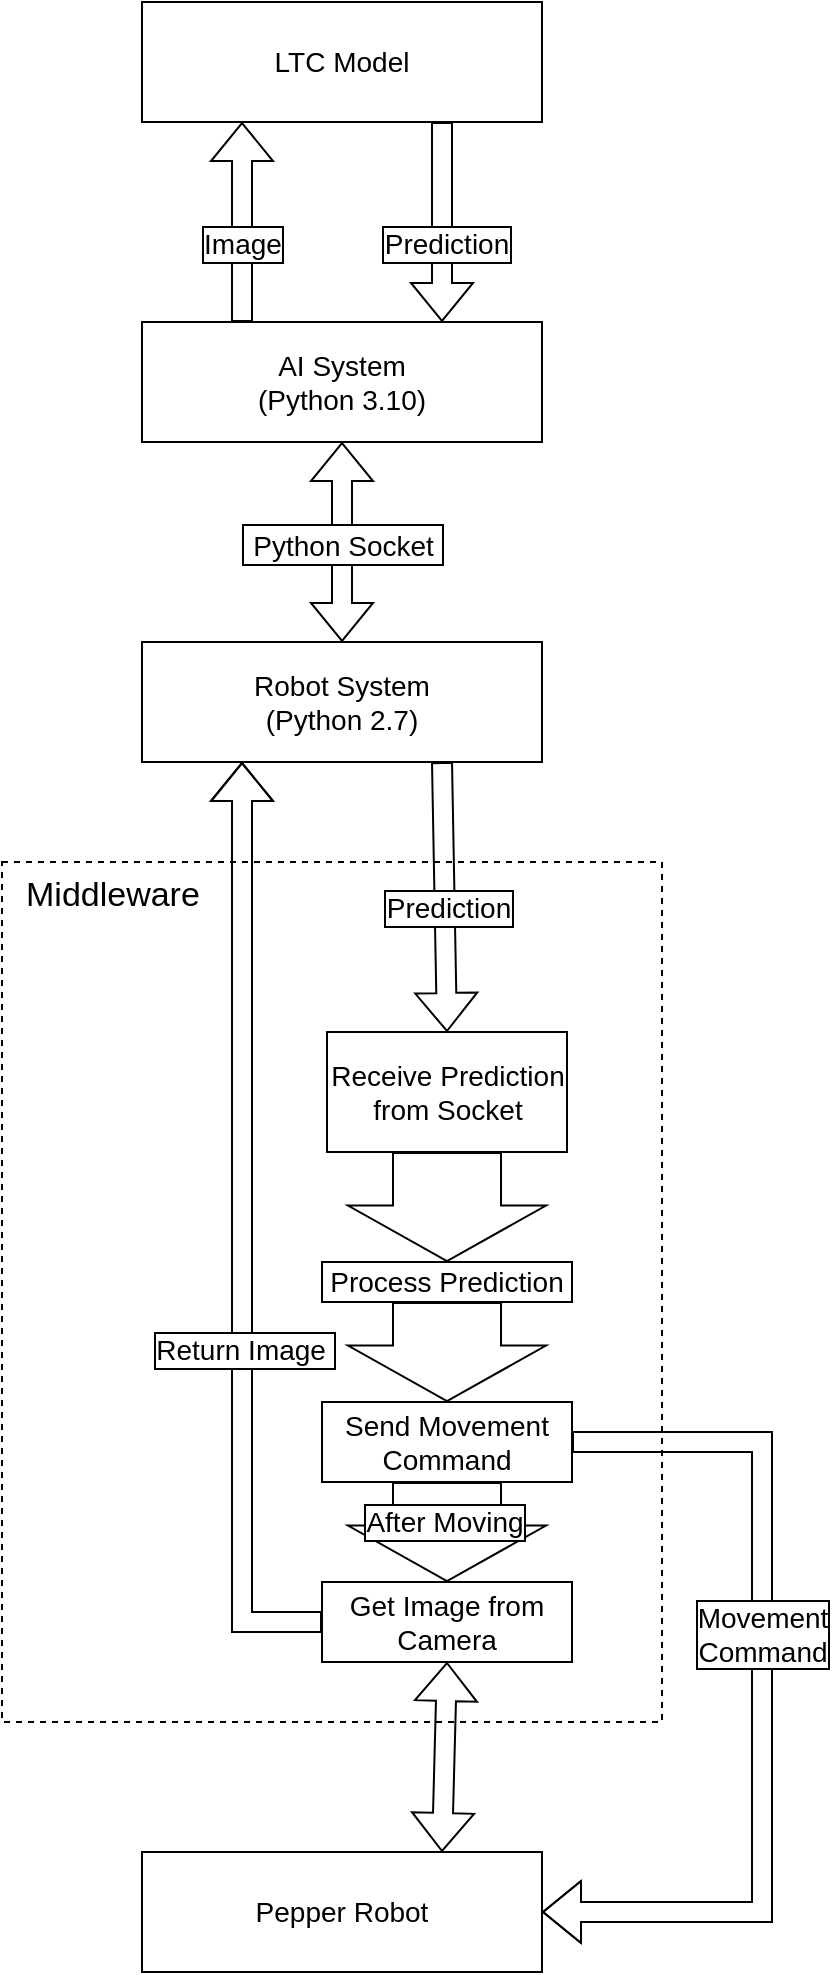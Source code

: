 <mxfile version="18.0.4"><diagram id="C5RBs43oDa-KdzZeNtuy" name="Page-1"><mxGraphModel dx="1422" dy="780" grid="1" gridSize="10" guides="1" tooltips="1" connect="1" arrows="1" fold="1" page="1" pageScale="1" pageWidth="827" pageHeight="1169" math="0" shadow="0"><root><mxCell id="WIyWlLk6GJQsqaUBKTNV-0"/><mxCell id="WIyWlLk6GJQsqaUBKTNV-1" parent="WIyWlLk6GJQsqaUBKTNV-0"/><mxCell id="auwOAoG-vqR9oQTaS_L3-19" value="Middleware" style="rounded=0;whiteSpace=wrap;html=1;labelBorderColor=none;fontSize=17;dashed=1;fillColor=default;strokeWidth=1;align=left;verticalAlign=top;spacingTop=0;spacingLeft=10;" vertex="1" parent="WIyWlLk6GJQsqaUBKTNV-1"><mxGeometry x="210" y="460" width="330" height="430" as="geometry"/></mxCell><mxCell id="auwOAoG-vqR9oQTaS_L3-0" value="&lt;div&gt;&lt;font style=&quot;font-size: 14px;&quot;&gt;Robot System&lt;/font&gt;&lt;/div&gt;&lt;div&gt;&lt;font style=&quot;font-size: 14px;&quot;&gt;(Python 2.7)&lt;br&gt;&lt;/font&gt;&lt;/div&gt;" style="rounded=0;whiteSpace=wrap;html=1;" vertex="1" parent="WIyWlLk6GJQsqaUBKTNV-1"><mxGeometry x="280" y="350" width="200" height="60" as="geometry"/></mxCell><mxCell id="auwOAoG-vqR9oQTaS_L3-1" value="&lt;div style=&quot;font-size: 14px;&quot;&gt;&lt;font style=&quot;font-size: 14px;&quot;&gt;AI System&lt;/font&gt;&lt;font style=&quot;font-size: 14px;&quot;&gt;&lt;br&gt;&lt;/font&gt;&lt;/div&gt;&lt;div style=&quot;font-size: 14px;&quot;&gt;&lt;font style=&quot;font-size: 14px;&quot;&gt;(Python 3.10)&lt;/font&gt;&lt;/div&gt;" style="rounded=0;whiteSpace=wrap;html=1;" vertex="1" parent="WIyWlLk6GJQsqaUBKTNV-1"><mxGeometry x="280" y="190" width="200" height="60" as="geometry"/></mxCell><mxCell id="auwOAoG-vqR9oQTaS_L3-2" value="" style="shape=flexArrow;endArrow=classic;startArrow=classic;html=1;rounded=0;entryX=0.5;entryY=1;entryDx=0;entryDy=0;exitX=0.5;exitY=0;exitDx=0;exitDy=0;" edge="1" parent="WIyWlLk6GJQsqaUBKTNV-1" source="auwOAoG-vqR9oQTaS_L3-0" target="auwOAoG-vqR9oQTaS_L3-1"><mxGeometry width="100" height="100" relative="1" as="geometry"><mxPoint x="341" y="420" as="sourcePoint"/><mxPoint x="441" y="320" as="targetPoint"/></mxGeometry></mxCell><mxCell id="auwOAoG-vqR9oQTaS_L3-3" value="&amp;nbsp;&lt;font style=&quot;font-size: 14px;&quot;&gt;Python Socket&amp;nbsp; &lt;br&gt;&lt;/font&gt;" style="edgeLabel;html=1;align=center;verticalAlign=middle;resizable=0;points=[];fontSize=16;labelBorderColor=default;" vertex="1" connectable="0" parent="auwOAoG-vqR9oQTaS_L3-2"><mxGeometry x="-0.207" relative="1" as="geometry"><mxPoint y="-10" as="offset"/></mxGeometry></mxCell><mxCell id="auwOAoG-vqR9oQTaS_L3-4" value="Pepper Robot" style="rounded=0;whiteSpace=wrap;html=1;labelBorderColor=none;fontSize=14;" vertex="1" parent="WIyWlLk6GJQsqaUBKTNV-1"><mxGeometry x="280" y="955" width="200" height="60" as="geometry"/></mxCell><mxCell id="auwOAoG-vqR9oQTaS_L3-5" value="&lt;div&gt;LTC Model&lt;/div&gt;" style="rounded=0;whiteSpace=wrap;html=1;labelBorderColor=none;fontSize=14;" vertex="1" parent="WIyWlLk6GJQsqaUBKTNV-1"><mxGeometry x="280" y="30" width="200" height="60" as="geometry"/></mxCell><mxCell id="auwOAoG-vqR9oQTaS_L3-6" value="" style="shape=flexArrow;endArrow=classic;html=1;rounded=0;fontSize=14;entryX=0.25;entryY=1;entryDx=0;entryDy=0;exitX=0.25;exitY=0;exitDx=0;exitDy=0;" edge="1" parent="WIyWlLk6GJQsqaUBKTNV-1" source="auwOAoG-vqR9oQTaS_L3-1" target="auwOAoG-vqR9oQTaS_L3-5"><mxGeometry width="50" height="50" relative="1" as="geometry"><mxPoint x="290" y="170" as="sourcePoint"/><mxPoint x="340" y="120" as="targetPoint"/><Array as="points"/></mxGeometry></mxCell><mxCell id="auwOAoG-vqR9oQTaS_L3-7" value="Image" style="edgeLabel;html=1;align=center;verticalAlign=middle;resizable=0;points=[];fontSize=14;labelBorderColor=default;" vertex="1" connectable="0" parent="auwOAoG-vqR9oQTaS_L3-6"><mxGeometry x="-0.22" y="-4" relative="1" as="geometry"><mxPoint x="-4" as="offset"/></mxGeometry></mxCell><mxCell id="auwOAoG-vqR9oQTaS_L3-8" value="" style="shape=flexArrow;endArrow=classic;html=1;rounded=0;fontSize=14;entryX=0.75;entryY=0;entryDx=0;entryDy=0;exitX=0.75;exitY=1;exitDx=0;exitDy=0;" edge="1" parent="WIyWlLk6GJQsqaUBKTNV-1" source="auwOAoG-vqR9oQTaS_L3-5" target="auwOAoG-vqR9oQTaS_L3-1"><mxGeometry width="50" height="50" relative="1" as="geometry"><mxPoint x="420" y="160" as="sourcePoint"/><mxPoint x="470" y="110" as="targetPoint"/></mxGeometry></mxCell><mxCell id="auwOAoG-vqR9oQTaS_L3-9" value="Prediction" style="edgeLabel;html=1;align=center;verticalAlign=middle;resizable=0;points=[];fontSize=14;labelBorderColor=default;" vertex="1" connectable="0" parent="auwOAoG-vqR9oQTaS_L3-8"><mxGeometry x="0.22" y="2" relative="1" as="geometry"><mxPoint as="offset"/></mxGeometry></mxCell><mxCell id="auwOAoG-vqR9oQTaS_L3-11" value="" style="shape=flexArrow;endArrow=classic;html=1;rounded=0;fontSize=14;entryX=0.25;entryY=1;entryDx=0;entryDy=0;exitX=0;exitY=0.5;exitDx=0;exitDy=0;" edge="1" parent="WIyWlLk6GJQsqaUBKTNV-1" source="auwOAoG-vqR9oQTaS_L3-25" target="auwOAoG-vqR9oQTaS_L3-0"><mxGeometry width="50" height="50" relative="1" as="geometry"><mxPoint x="329.92" y="508.08" as="sourcePoint"/><mxPoint x="340" y="430" as="targetPoint"/><Array as="points"><mxPoint x="330" y="840"/></Array></mxGeometry></mxCell><mxCell id="auwOAoG-vqR9oQTaS_L3-12" value="Return Image&amp;nbsp; " style="edgeLabel;html=1;align=center;verticalAlign=middle;resizable=0;points=[];fontSize=14;labelBorderColor=default;" vertex="1" connectable="0" parent="auwOAoG-vqR9oQTaS_L3-11"><mxGeometry x="-0.32" y="-1" relative="1" as="geometry"><mxPoint y="-16" as="offset"/></mxGeometry></mxCell><mxCell id="auwOAoG-vqR9oQTaS_L3-13" value="" style="shape=flexArrow;endArrow=classic;html=1;rounded=0;fontSize=14;exitX=0.75;exitY=1;exitDx=0;exitDy=0;entryX=0.5;entryY=0;entryDx=0;entryDy=0;" edge="1" parent="WIyWlLk6GJQsqaUBKTNV-1" source="auwOAoG-vqR9oQTaS_L3-0" target="auwOAoG-vqR9oQTaS_L3-23"><mxGeometry width="50" height="50" relative="1" as="geometry"><mxPoint x="410" y="490" as="sourcePoint"/><mxPoint x="431.2" y="511.92" as="targetPoint"/><Array as="points"/></mxGeometry></mxCell><mxCell id="auwOAoG-vqR9oQTaS_L3-14" value="&lt;div&gt;Prediction&lt;/div&gt;" style="edgeLabel;html=1;align=center;verticalAlign=middle;resizable=0;points=[];fontSize=14;labelBorderColor=default;" vertex="1" connectable="0" parent="auwOAoG-vqR9oQTaS_L3-13"><mxGeometry x="0.28" y="1" relative="1" as="geometry"><mxPoint y="-14" as="offset"/></mxGeometry></mxCell><mxCell id="auwOAoG-vqR9oQTaS_L3-15" value="" style="shape=flexArrow;endArrow=classic;html=1;rounded=0;fontSize=14;entryX=1;entryY=0.5;entryDx=0;entryDy=0;exitX=1;exitY=0.5;exitDx=0;exitDy=0;" edge="1" parent="WIyWlLk6GJQsqaUBKTNV-1" source="auwOAoG-vqR9oQTaS_L3-24" target="auwOAoG-vqR9oQTaS_L3-4"><mxGeometry width="50" height="50" relative="1" as="geometry"><mxPoint x="510" y="820" as="sourcePoint"/><mxPoint x="480" y="820" as="targetPoint"/><Array as="points"><mxPoint x="590" y="750"/><mxPoint x="590" y="985"/></Array></mxGeometry></mxCell><mxCell id="auwOAoG-vqR9oQTaS_L3-16" value="&lt;div&gt;Movement&lt;/div&gt;&lt;div&gt;Command&lt;/div&gt;" style="edgeLabel;html=1;align=center;verticalAlign=middle;resizable=0;points=[];fontSize=14;labelBorderColor=default;" vertex="1" connectable="0" parent="auwOAoG-vqR9oQTaS_L3-15"><mxGeometry x="-0.2" relative="1" as="geometry"><mxPoint y="15" as="offset"/></mxGeometry></mxCell><mxCell id="auwOAoG-vqR9oQTaS_L3-21" value="Process Prediction" style="rounded=0;whiteSpace=wrap;html=1;labelBorderColor=none;fontSize=14;" vertex="1" parent="WIyWlLk6GJQsqaUBKTNV-1"><mxGeometry x="370" y="660" width="125" height="20" as="geometry"/></mxCell><mxCell id="auwOAoG-vqR9oQTaS_L3-23" value="R&lt;span&gt;&lt;span data-dobid=&quot;hdw&quot;&gt;eceive&lt;/span&gt;&lt;/span&gt; Prediction from Socket" style="rounded=0;whiteSpace=wrap;html=1;labelBorderColor=none;fontSize=14;" vertex="1" parent="WIyWlLk6GJQsqaUBKTNV-1"><mxGeometry x="372.5" y="545" width="120" height="60" as="geometry"/></mxCell><mxCell id="auwOAoG-vqR9oQTaS_L3-24" value="Send Movement Command" style="rounded=0;whiteSpace=wrap;html=1;labelBorderColor=none;fontSize=14;" vertex="1" parent="WIyWlLk6GJQsqaUBKTNV-1"><mxGeometry x="370" y="730" width="125" height="40" as="geometry"/></mxCell><mxCell id="auwOAoG-vqR9oQTaS_L3-25" value="Get Image from Camera" style="rounded=0;whiteSpace=wrap;html=1;labelBorderColor=none;fontSize=14;" vertex="1" parent="WIyWlLk6GJQsqaUBKTNV-1"><mxGeometry x="370" y="820" width="125" height="40" as="geometry"/></mxCell><mxCell id="auwOAoG-vqR9oQTaS_L3-27" value="" style="shape=flexArrow;endArrow=classic;startArrow=classic;html=1;rounded=0;fontSize=14;exitX=0.75;exitY=0;exitDx=0;exitDy=0;entryX=0.5;entryY=1;entryDx=0;entryDy=0;" edge="1" parent="WIyWlLk6GJQsqaUBKTNV-1" source="auwOAoG-vqR9oQTaS_L3-4" target="auwOAoG-vqR9oQTaS_L3-25"><mxGeometry width="100" height="100" relative="1" as="geometry"><mxPoint x="290" y="865" as="sourcePoint"/><mxPoint x="470" y="890" as="targetPoint"/><Array as="points"/></mxGeometry></mxCell><mxCell id="auwOAoG-vqR9oQTaS_L3-28" value="" style="shape=flexArrow;endArrow=classic;html=1;rounded=0;fontSize=14;entryX=0.5;entryY=0;entryDx=0;entryDy=0;exitX=0.5;exitY=1;exitDx=0;exitDy=0;startWidth=84;endWidth=44;startSize=8.9;endSize=8.9;width=54;" edge="1" parent="WIyWlLk6GJQsqaUBKTNV-1" source="auwOAoG-vqR9oQTaS_L3-23" target="auwOAoG-vqR9oQTaS_L3-21"><mxGeometry width="50" height="50" relative="1" as="geometry"><mxPoint x="160" y="620" as="sourcePoint"/><mxPoint x="210" y="570" as="targetPoint"/></mxGeometry></mxCell><mxCell id="auwOAoG-vqR9oQTaS_L3-30" value="" style="shape=flexArrow;endArrow=classic;html=1;rounded=0;fontSize=14;entryX=0.5;entryY=0;entryDx=0;entryDy=0;exitX=0.5;exitY=1;exitDx=0;exitDy=0;startWidth=84;endWidth=44;startSize=8.9;endSize=8.9;width=54;" edge="1" parent="WIyWlLk6GJQsqaUBKTNV-1" source="auwOAoG-vqR9oQTaS_L3-21" target="auwOAoG-vqR9oQTaS_L3-24"><mxGeometry width="50" height="50" relative="1" as="geometry"><mxPoint x="610" y="580" as="sourcePoint"/><mxPoint x="610" y="635" as="targetPoint"/></mxGeometry></mxCell><mxCell id="auwOAoG-vqR9oQTaS_L3-31" value="" style="shape=flexArrow;endArrow=classic;html=1;rounded=0;fontSize=14;entryX=0.5;entryY=0;entryDx=0;entryDy=0;exitX=0.5;exitY=1;exitDx=0;exitDy=0;startWidth=84;endWidth=44;startSize=8.9;endSize=8.9;width=54;" edge="1" parent="WIyWlLk6GJQsqaUBKTNV-1" source="auwOAoG-vqR9oQTaS_L3-24" target="auwOAoG-vqR9oQTaS_L3-25"><mxGeometry width="50" height="50" relative="1" as="geometry"><mxPoint x="670" y="680" as="sourcePoint"/><mxPoint x="670" y="735" as="targetPoint"/></mxGeometry></mxCell><mxCell id="auwOAoG-vqR9oQTaS_L3-33" value="After Moving" style="edgeLabel;html=1;align=center;verticalAlign=middle;resizable=0;points=[];fontSize=14;labelBorderColor=default;" vertex="1" connectable="0" parent="auwOAoG-vqR9oQTaS_L3-31"><mxGeometry x="-0.4" y="7" relative="1" as="geometry"><mxPoint x="-9" y="5" as="offset"/></mxGeometry></mxCell></root></mxGraphModel></diagram></mxfile>